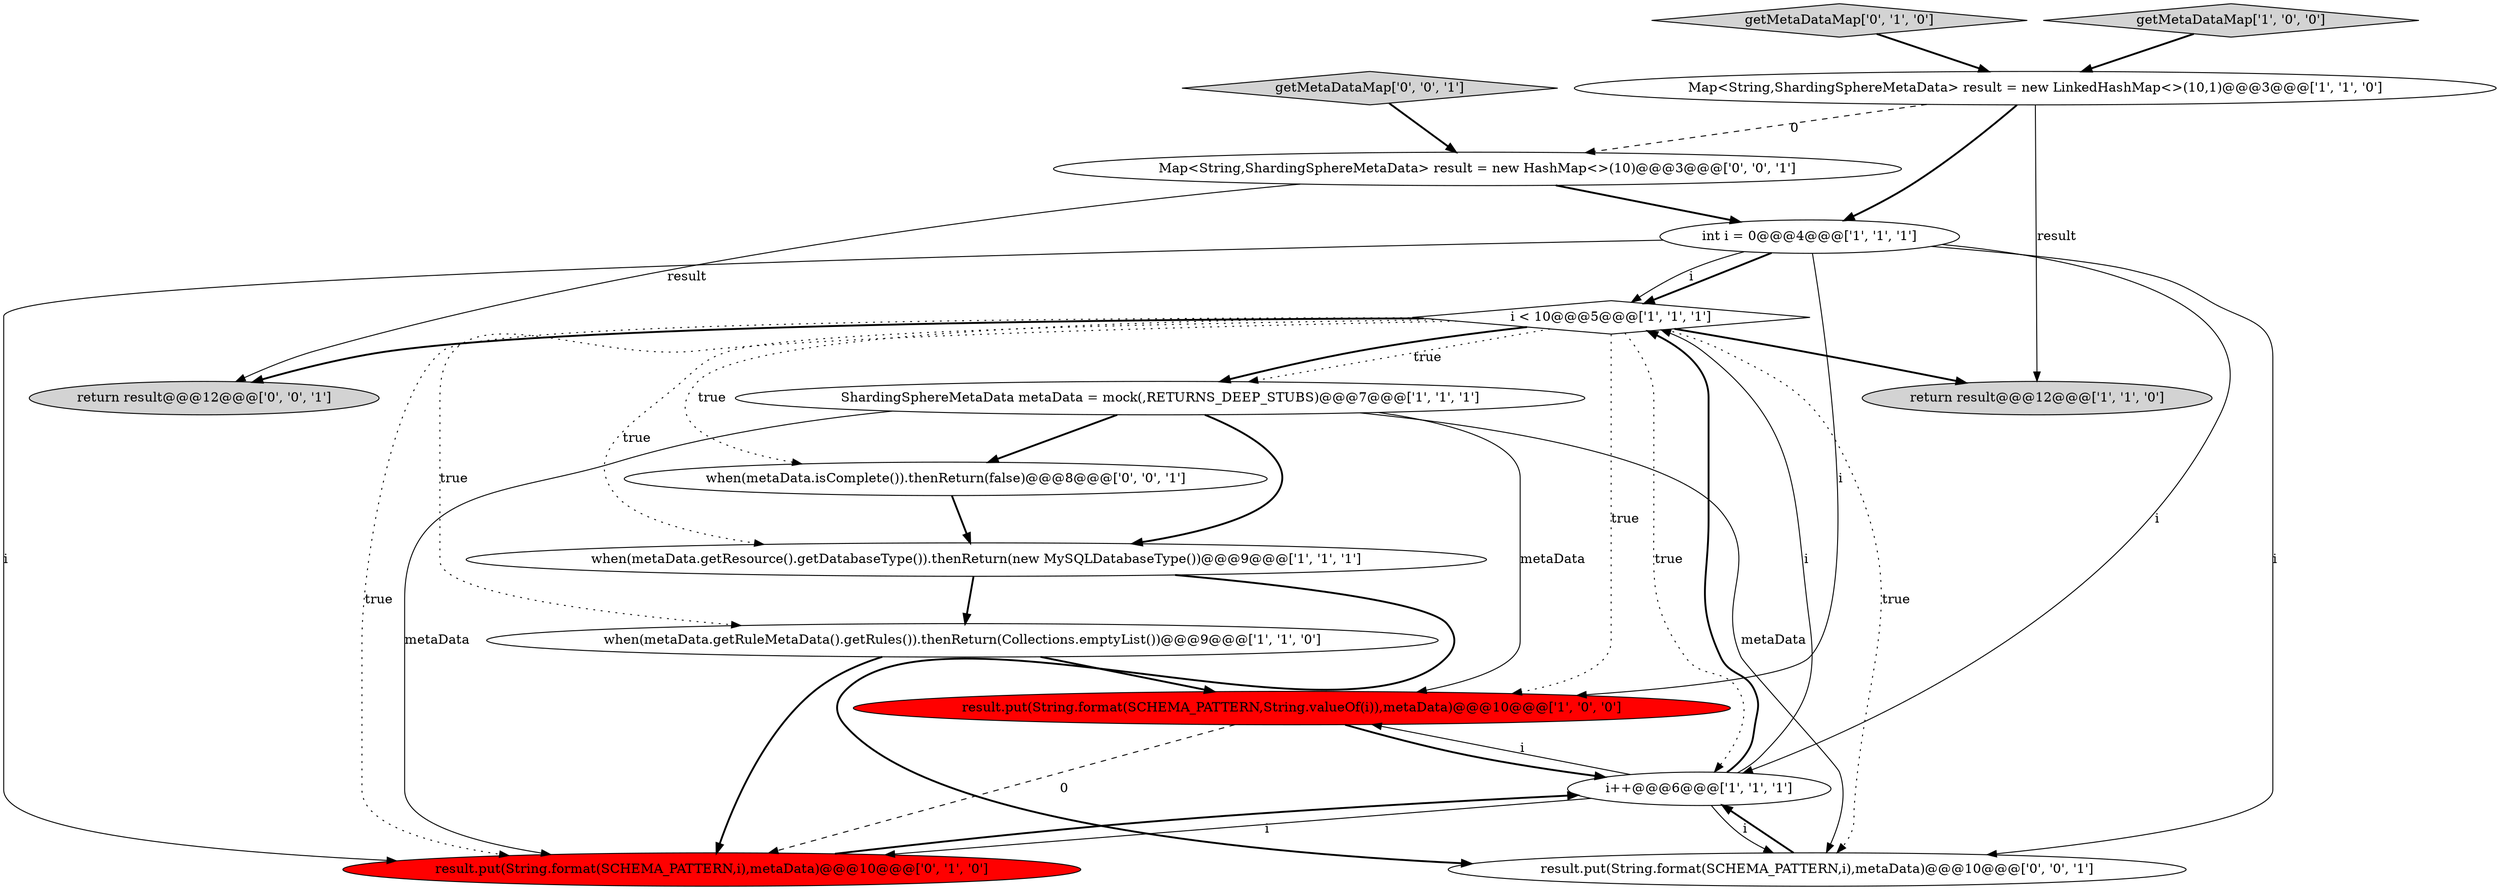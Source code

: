 digraph {
4 [style = filled, label = "int i = 0@@@4@@@['1', '1', '1']", fillcolor = white, shape = ellipse image = "AAA0AAABBB1BBB"];
8 [style = filled, label = "i < 10@@@5@@@['1', '1', '1']", fillcolor = white, shape = diamond image = "AAA0AAABBB1BBB"];
9 [style = filled, label = "when(metaData.getRuleMetaData().getRules()).thenReturn(Collections.emptyList())@@@9@@@['1', '1', '0']", fillcolor = white, shape = ellipse image = "AAA0AAABBB1BBB"];
3 [style = filled, label = "result.put(String.format(SCHEMA_PATTERN,String.valueOf(i)),metaData)@@@10@@@['1', '0', '0']", fillcolor = red, shape = ellipse image = "AAA1AAABBB1BBB"];
11 [style = filled, label = "getMetaDataMap['0', '1', '0']", fillcolor = lightgray, shape = diamond image = "AAA0AAABBB2BBB"];
16 [style = filled, label = "getMetaDataMap['0', '0', '1']", fillcolor = lightgray, shape = diamond image = "AAA0AAABBB3BBB"];
5 [style = filled, label = "ShardingSphereMetaData metaData = mock(,RETURNS_DEEP_STUBS)@@@7@@@['1', '1', '1']", fillcolor = white, shape = ellipse image = "AAA0AAABBB1BBB"];
7 [style = filled, label = "i++@@@6@@@['1', '1', '1']", fillcolor = white, shape = ellipse image = "AAA0AAABBB1BBB"];
10 [style = filled, label = "result.put(String.format(SCHEMA_PATTERN,i),metaData)@@@10@@@['0', '1', '0']", fillcolor = red, shape = ellipse image = "AAA1AAABBB2BBB"];
0 [style = filled, label = "getMetaDataMap['1', '0', '0']", fillcolor = lightgray, shape = diamond image = "AAA0AAABBB1BBB"];
2 [style = filled, label = "Map<String,ShardingSphereMetaData> result = new LinkedHashMap<>(10,1)@@@3@@@['1', '1', '0']", fillcolor = white, shape = ellipse image = "AAA0AAABBB1BBB"];
1 [style = filled, label = "when(metaData.getResource().getDatabaseType()).thenReturn(new MySQLDatabaseType())@@@9@@@['1', '1', '1']", fillcolor = white, shape = ellipse image = "AAA0AAABBB1BBB"];
13 [style = filled, label = "Map<String,ShardingSphereMetaData> result = new HashMap<>(10)@@@3@@@['0', '0', '1']", fillcolor = white, shape = ellipse image = "AAA0AAABBB3BBB"];
15 [style = filled, label = "return result@@@12@@@['0', '0', '1']", fillcolor = lightgray, shape = ellipse image = "AAA0AAABBB3BBB"];
14 [style = filled, label = "when(metaData.isComplete()).thenReturn(false)@@@8@@@['0', '0', '1']", fillcolor = white, shape = ellipse image = "AAA0AAABBB3BBB"];
6 [style = filled, label = "return result@@@12@@@['1', '1', '0']", fillcolor = lightgray, shape = ellipse image = "AAA0AAABBB1BBB"];
12 [style = filled, label = "result.put(String.format(SCHEMA_PATTERN,i),metaData)@@@10@@@['0', '0', '1']", fillcolor = white, shape = ellipse image = "AAA0AAABBB3BBB"];
4->7 [style = solid, label="i"];
5->12 [style = solid, label="metaData"];
4->12 [style = solid, label="i"];
2->6 [style = solid, label="result"];
5->10 [style = solid, label="metaData"];
16->13 [style = bold, label=""];
8->15 [style = bold, label=""];
7->3 [style = solid, label="i"];
0->2 [style = bold, label=""];
8->7 [style = dotted, label="true"];
8->6 [style = bold, label=""];
4->3 [style = solid, label="i"];
9->10 [style = bold, label=""];
5->14 [style = bold, label=""];
7->10 [style = solid, label="i"];
8->10 [style = dotted, label="true"];
7->8 [style = bold, label=""];
2->4 [style = bold, label=""];
10->7 [style = bold, label=""];
12->7 [style = bold, label=""];
11->2 [style = bold, label=""];
1->9 [style = bold, label=""];
14->1 [style = bold, label=""];
4->8 [style = solid, label="i"];
8->3 [style = dotted, label="true"];
7->12 [style = solid, label="i"];
8->1 [style = dotted, label="true"];
5->1 [style = bold, label=""];
5->3 [style = solid, label="metaData"];
8->12 [style = dotted, label="true"];
8->5 [style = bold, label=""];
3->7 [style = bold, label=""];
8->5 [style = dotted, label="true"];
2->13 [style = dashed, label="0"];
8->14 [style = dotted, label="true"];
4->10 [style = solid, label="i"];
1->12 [style = bold, label=""];
9->3 [style = bold, label=""];
4->8 [style = bold, label=""];
13->15 [style = solid, label="result"];
3->10 [style = dashed, label="0"];
8->9 [style = dotted, label="true"];
7->8 [style = solid, label="i"];
13->4 [style = bold, label=""];
}
